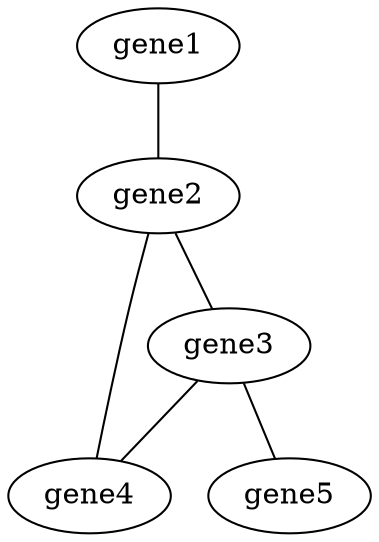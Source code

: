 strict graph "" {
gene1;
gene2;
gene3;
gene4;
gene5;
gene1 -- gene2;
gene2 -- gene3;
gene2 -- gene4;
gene3 -- gene4;
gene3 -- gene5;
}
